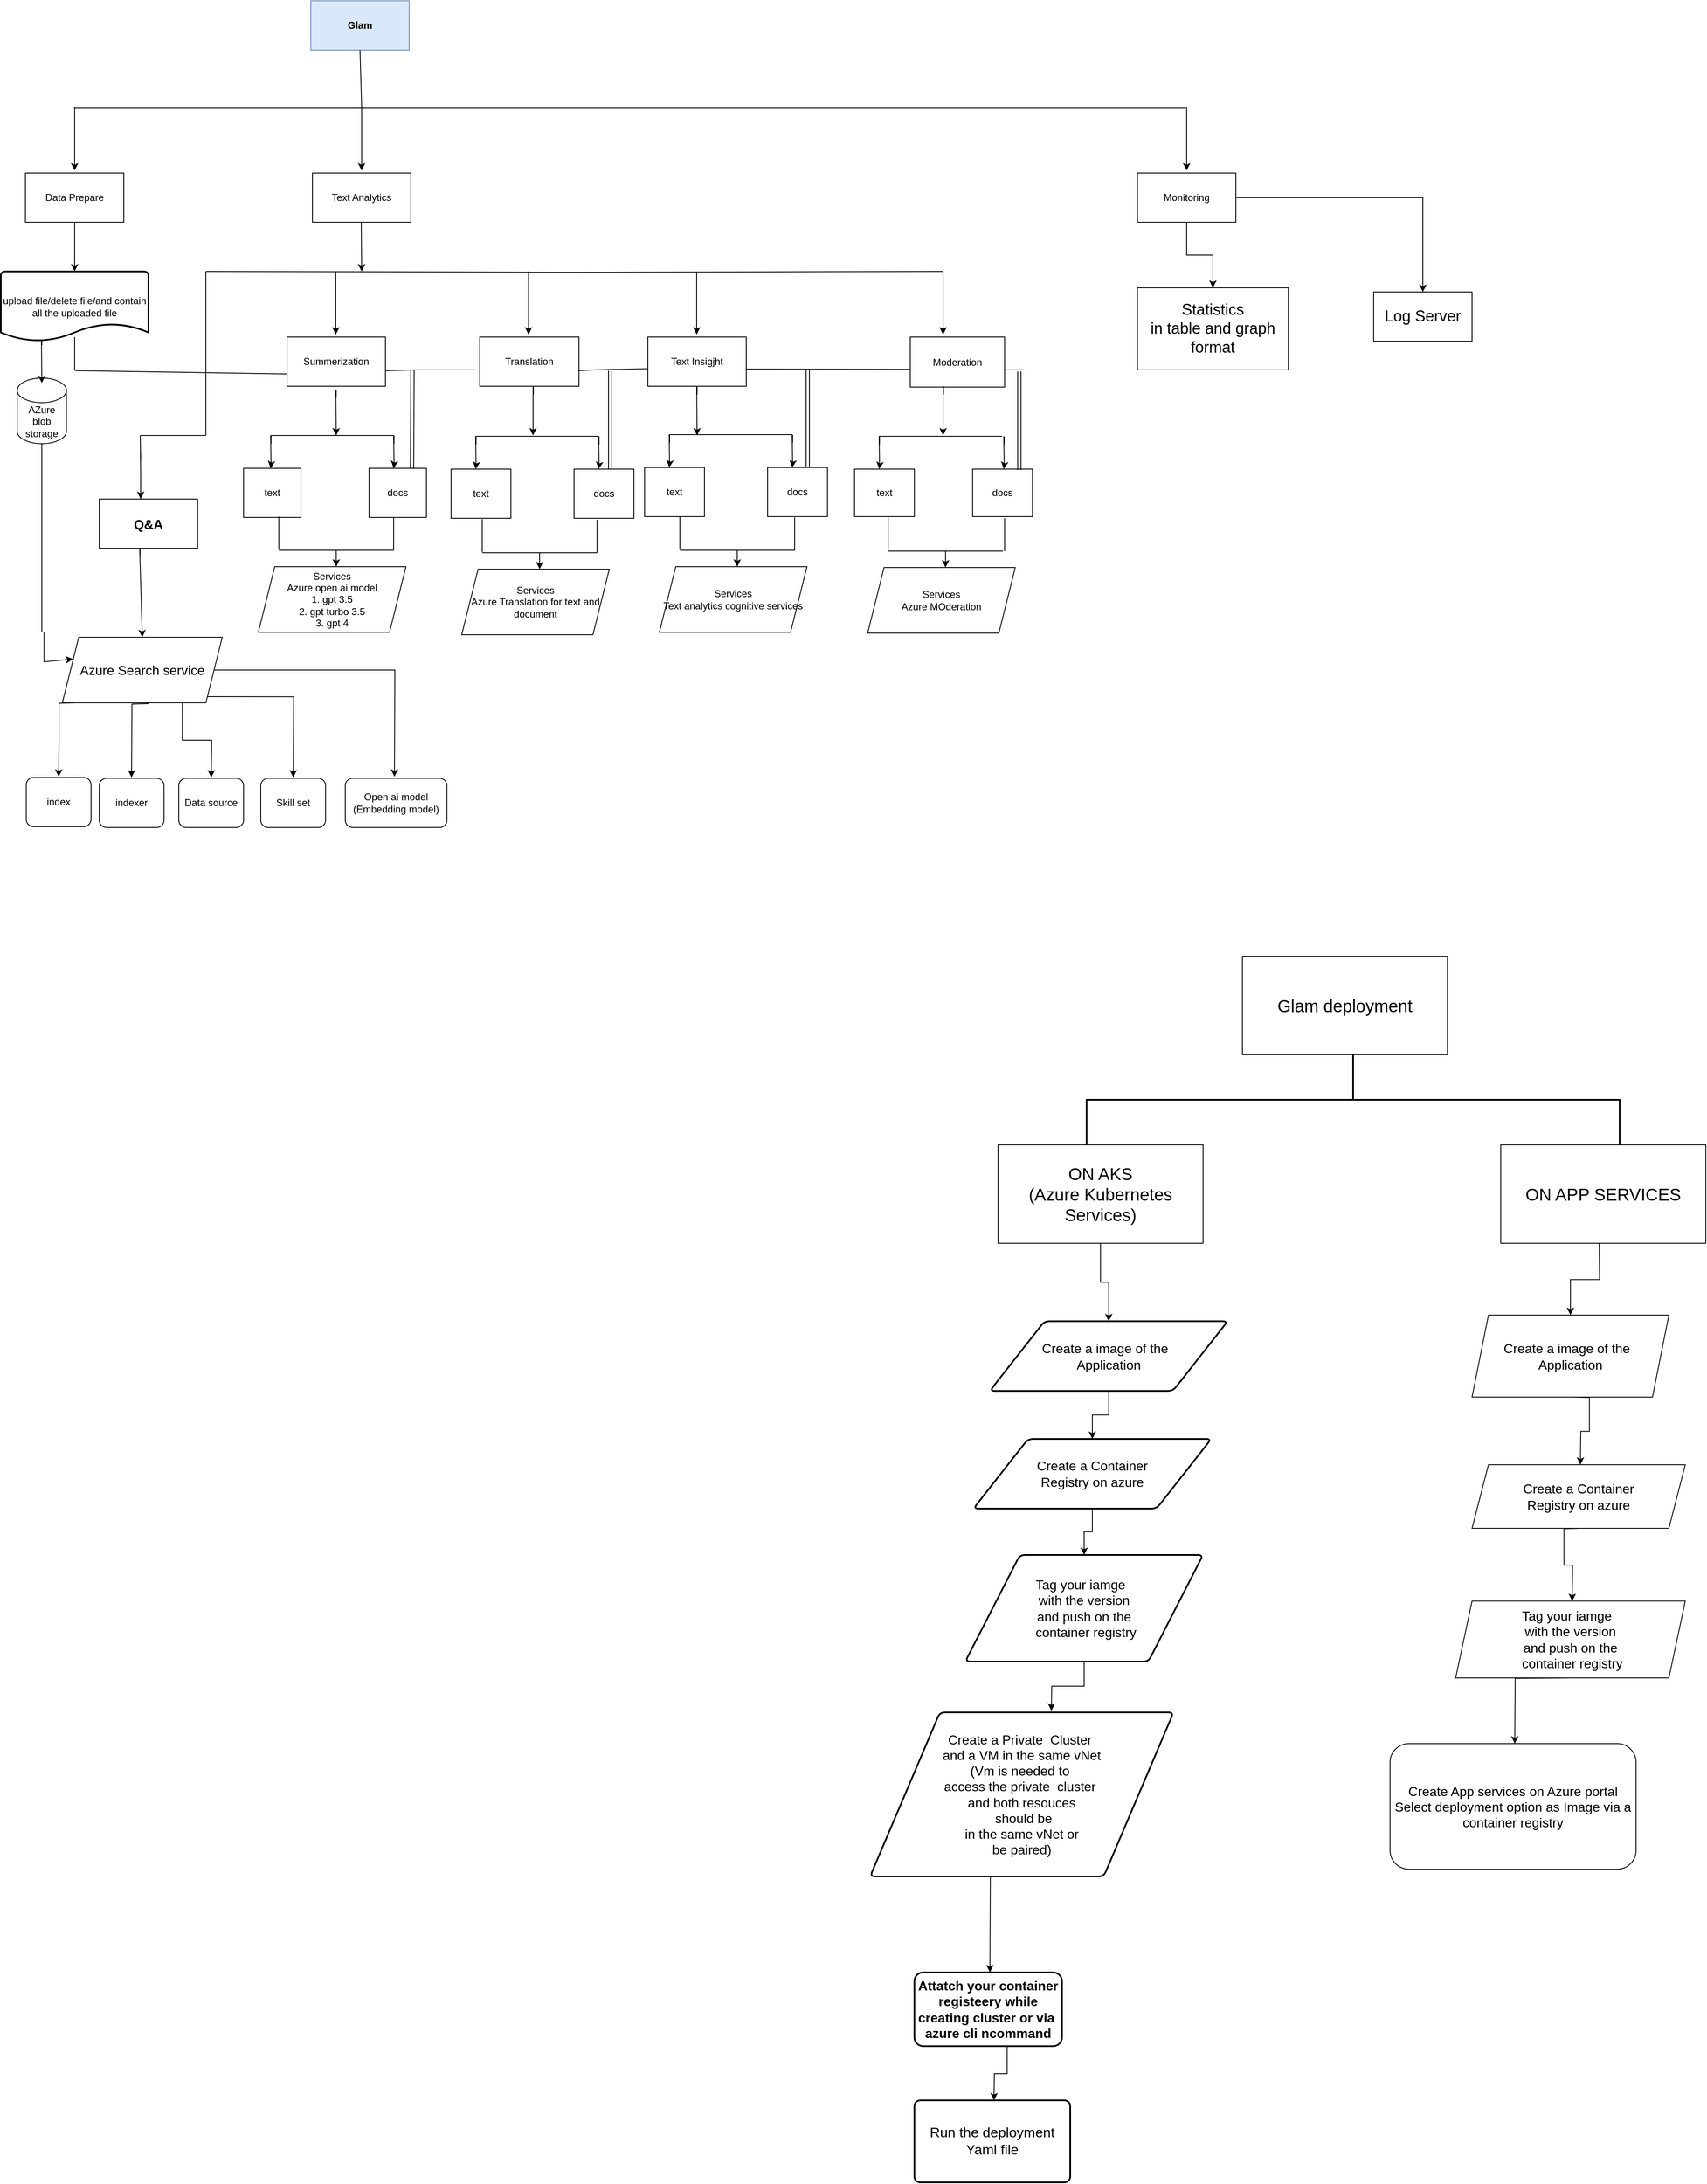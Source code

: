 <mxfile version="24.0.7" type="github">
  <diagram name="Page-1" id="c7488fd3-1785-93aa-aadb-54a6760d102a">
    <mxGraphModel dx="2333" dy="1238" grid="1" gridSize="10" guides="1" tooltips="1" connect="1" arrows="1" fold="1" page="1" pageScale="1" pageWidth="1100" pageHeight="850" background="none" math="0" shadow="0">
      <root>
        <mxCell id="0" />
        <mxCell id="1" parent="0" />
        <mxCell id="XM1lgo6aPQ4Qn0bg8UeL-2" value="&lt;div&gt;&lt;b&gt;&lt;br&gt;&lt;/b&gt;&lt;/div&gt;&lt;b&gt;Glam&lt;/b&gt;&lt;div&gt;&lt;br&gt;&lt;/div&gt;" style="rounded=0;whiteSpace=wrap;html=1;fillColor=#dae8fc;strokeColor=#6c8ebf;align=center;" vertex="1" parent="1">
          <mxGeometry x="448" y="70" width="120" height="60" as="geometry" />
        </mxCell>
        <mxCell id="XM1lgo6aPQ4Qn0bg8UeL-4" value="" style="endArrow=none;html=1;rounded=0;entryX=0.5;entryY=1;entryDx=0;entryDy=0;" edge="1" parent="1" target="XM1lgo6aPQ4Qn0bg8UeL-2">
          <mxGeometry width="50" height="50" relative="1" as="geometry">
            <mxPoint x="510" y="200" as="sourcePoint" />
            <mxPoint x="560" y="280" as="targetPoint" />
          </mxGeometry>
        </mxCell>
        <mxCell id="XM1lgo6aPQ4Qn0bg8UeL-9" value="" style="endArrow=none;html=1;rounded=0;" edge="1" parent="1">
          <mxGeometry width="50" height="50" relative="1" as="geometry">
            <mxPoint x="160" y="201" as="sourcePoint" />
            <mxPoint x="1515" y="201" as="targetPoint" />
            <Array as="points">
              <mxPoint x="1116" y="201" />
            </Array>
          </mxGeometry>
        </mxCell>
        <mxCell id="XM1lgo6aPQ4Qn0bg8UeL-12" value="" style="endArrow=classic;html=1;rounded=0;" edge="1" parent="1">
          <mxGeometry width="50" height="50" relative="1" as="geometry">
            <mxPoint x="160" y="200" as="sourcePoint" />
            <mxPoint x="160" y="277" as="targetPoint" />
            <Array as="points" />
          </mxGeometry>
        </mxCell>
        <mxCell id="XM1lgo6aPQ4Qn0bg8UeL-13" value="" style="endArrow=classic;html=1;rounded=0;" edge="1" parent="1">
          <mxGeometry width="50" height="50" relative="1" as="geometry">
            <mxPoint x="1516" y="200" as="sourcePoint" />
            <mxPoint x="1516" y="277" as="targetPoint" />
            <Array as="points" />
          </mxGeometry>
        </mxCell>
        <mxCell id="XM1lgo6aPQ4Qn0bg8UeL-14" value="" style="endArrow=classic;html=1;rounded=0;" edge="1" parent="1">
          <mxGeometry width="50" height="50" relative="1" as="geometry">
            <mxPoint x="510" y="200" as="sourcePoint" />
            <mxPoint x="510" y="277" as="targetPoint" />
            <Array as="points">
              <mxPoint x="510" y="230" />
            </Array>
          </mxGeometry>
        </mxCell>
        <mxCell id="XM1lgo6aPQ4Qn0bg8UeL-19" value="" style="edgeStyle=orthogonalEdgeStyle;rounded=0;orthogonalLoop=1;jettySize=auto;html=1;" edge="1" parent="1" source="XM1lgo6aPQ4Qn0bg8UeL-15">
          <mxGeometry relative="1" as="geometry">
            <mxPoint x="160" y="400" as="targetPoint" />
          </mxGeometry>
        </mxCell>
        <mxCell id="XM1lgo6aPQ4Qn0bg8UeL-15" value="&lt;div&gt;Data Prepare&lt;/div&gt;" style="rounded=0;whiteSpace=wrap;html=1;" vertex="1" parent="1">
          <mxGeometry x="100" y="280" width="120" height="60" as="geometry" />
        </mxCell>
        <mxCell id="XM1lgo6aPQ4Qn0bg8UeL-16" value="Text Analytics" style="rounded=0;whiteSpace=wrap;html=1;" vertex="1" parent="1">
          <mxGeometry x="450" y="280" width="120" height="60" as="geometry" />
        </mxCell>
        <mxCell id="XM1lgo6aPQ4Qn0bg8UeL-219" value="" style="edgeStyle=orthogonalEdgeStyle;rounded=0;orthogonalLoop=1;jettySize=auto;html=1;" edge="1" parent="1" source="XM1lgo6aPQ4Qn0bg8UeL-17" target="XM1lgo6aPQ4Qn0bg8UeL-218">
          <mxGeometry relative="1" as="geometry" />
        </mxCell>
        <mxCell id="XM1lgo6aPQ4Qn0bg8UeL-221" value="" style="edgeStyle=orthogonalEdgeStyle;rounded=0;orthogonalLoop=1;jettySize=auto;html=1;" edge="1" parent="1" source="XM1lgo6aPQ4Qn0bg8UeL-17" target="XM1lgo6aPQ4Qn0bg8UeL-220">
          <mxGeometry relative="1" as="geometry" />
        </mxCell>
        <mxCell id="XM1lgo6aPQ4Qn0bg8UeL-17" value="Monitoring" style="rounded=0;whiteSpace=wrap;html=1;" vertex="1" parent="1">
          <mxGeometry x="1456" y="280" width="120" height="60" as="geometry" />
        </mxCell>
        <mxCell id="XM1lgo6aPQ4Qn0bg8UeL-24" value="" style="endArrow=classic;html=1;rounded=0;" edge="1" parent="1">
          <mxGeometry width="50" height="50" relative="1" as="geometry">
            <mxPoint x="509.5" y="340" as="sourcePoint" />
            <mxPoint x="510" y="400" as="targetPoint" />
          </mxGeometry>
        </mxCell>
        <mxCell id="XM1lgo6aPQ4Qn0bg8UeL-28" value="Summerization" style="rounded=0;whiteSpace=wrap;html=1;" vertex="1" parent="1">
          <mxGeometry x="419" y="480" width="120" height="60" as="geometry" />
        </mxCell>
        <mxCell id="XM1lgo6aPQ4Qn0bg8UeL-30" value="" style="endArrow=none;html=1;rounded=0;" edge="1" parent="1">
          <mxGeometry width="50" height="50" relative="1" as="geometry">
            <mxPoint x="320" y="400" as="sourcePoint" />
            <mxPoint x="1219" y="400" as="targetPoint" />
            <Array as="points">
              <mxPoint x="790" y="401" />
            </Array>
          </mxGeometry>
        </mxCell>
        <mxCell id="XM1lgo6aPQ4Qn0bg8UeL-31" value="Translation" style="rounded=0;whiteSpace=wrap;html=1;" vertex="1" parent="1">
          <mxGeometry x="654" y="480" width="121" height="60" as="geometry" />
        </mxCell>
        <mxCell id="XM1lgo6aPQ4Qn0bg8UeL-32" value="Text Insigjht" style="rounded=0;whiteSpace=wrap;html=1;" vertex="1" parent="1">
          <mxGeometry x="859" y="480" width="120" height="60" as="geometry" />
        </mxCell>
        <mxCell id="XM1lgo6aPQ4Qn0bg8UeL-33" value="Moderation" style="rounded=0;whiteSpace=wrap;html=1;" vertex="1" parent="1">
          <mxGeometry x="1179" y="480" width="115" height="61" as="geometry" />
        </mxCell>
        <mxCell id="XM1lgo6aPQ4Qn0bg8UeL-34" value="" style="endArrow=classic;html=1;rounded=0;" edge="1" parent="1">
          <mxGeometry width="50" height="50" relative="1" as="geometry">
            <mxPoint x="478.5" y="400" as="sourcePoint" />
            <mxPoint x="478.5" y="477" as="targetPoint" />
            <Array as="points">
              <mxPoint x="478.5" y="430" />
            </Array>
          </mxGeometry>
        </mxCell>
        <mxCell id="XM1lgo6aPQ4Qn0bg8UeL-35" value="" style="endArrow=classic;html=1;rounded=0;" edge="1" parent="1">
          <mxGeometry width="50" height="50" relative="1" as="geometry">
            <mxPoint x="713.5" y="400" as="sourcePoint" />
            <mxPoint x="713.5" y="477" as="targetPoint" />
            <Array as="points">
              <mxPoint x="713.5" y="430" />
            </Array>
          </mxGeometry>
        </mxCell>
        <mxCell id="XM1lgo6aPQ4Qn0bg8UeL-36" value="" style="endArrow=classic;html=1;rounded=0;" edge="1" parent="1">
          <mxGeometry width="50" height="50" relative="1" as="geometry">
            <mxPoint x="918.5" y="400" as="sourcePoint" />
            <mxPoint x="918.5" y="477" as="targetPoint" />
            <Array as="points">
              <mxPoint x="918.5" y="430" />
            </Array>
          </mxGeometry>
        </mxCell>
        <mxCell id="XM1lgo6aPQ4Qn0bg8UeL-37" value="" style="endArrow=classic;html=1;rounded=0;" edge="1" parent="1">
          <mxGeometry width="50" height="50" relative="1" as="geometry">
            <mxPoint x="1219" y="400" as="sourcePoint" />
            <mxPoint x="1219" y="477" as="targetPoint" />
            <Array as="points" />
          </mxGeometry>
        </mxCell>
        <mxCell id="XM1lgo6aPQ4Qn0bg8UeL-38" value="" style="endArrow=classic;html=1;rounded=0;" edge="1" parent="1">
          <mxGeometry width="50" height="50" relative="1" as="geometry">
            <mxPoint x="479" y="544" as="sourcePoint" />
            <mxPoint x="479" y="600" as="targetPoint" />
            <Array as="points">
              <mxPoint x="479" y="554" />
              <mxPoint x="478.5" y="544" />
            </Array>
          </mxGeometry>
        </mxCell>
        <mxCell id="XM1lgo6aPQ4Qn0bg8UeL-39" value="" style="endArrow=classic;html=1;rounded=0;" edge="1" parent="1">
          <mxGeometry width="50" height="50" relative="1" as="geometry">
            <mxPoint x="719.5" y="540" as="sourcePoint" />
            <mxPoint x="719" y="600" as="targetPoint" />
            <Array as="points">
              <mxPoint x="719.5" y="550" />
              <mxPoint x="719" y="540" />
            </Array>
          </mxGeometry>
        </mxCell>
        <mxCell id="XM1lgo6aPQ4Qn0bg8UeL-40" value="" style="endArrow=classic;html=1;rounded=0;" edge="1" parent="1">
          <mxGeometry width="50" height="50" relative="1" as="geometry">
            <mxPoint x="919" y="540" as="sourcePoint" />
            <mxPoint x="919" y="600" as="targetPoint" />
            <Array as="points">
              <mxPoint x="919" y="550" />
              <mxPoint x="918.5" y="540" />
            </Array>
          </mxGeometry>
        </mxCell>
        <mxCell id="XM1lgo6aPQ4Qn0bg8UeL-41" value="" style="endArrow=classic;html=1;rounded=0;" edge="1" parent="1">
          <mxGeometry width="50" height="50" relative="1" as="geometry">
            <mxPoint x="1219.5" y="540" as="sourcePoint" />
            <mxPoint x="1219" y="600" as="targetPoint" />
            <Array as="points">
              <mxPoint x="1219.5" y="550" />
              <mxPoint x="1219" y="540" />
            </Array>
          </mxGeometry>
        </mxCell>
        <mxCell id="XM1lgo6aPQ4Qn0bg8UeL-45" value="" style="endArrow=none;html=1;rounded=0;entryX=0;entryY=0.75;entryDx=0;entryDy=0;" edge="1" parent="1" target="XM1lgo6aPQ4Qn0bg8UeL-28">
          <mxGeometry width="50" height="50" relative="1" as="geometry">
            <mxPoint x="161" y="521" as="sourcePoint" />
            <mxPoint x="410" y="520" as="targetPoint" />
          </mxGeometry>
        </mxCell>
        <mxCell id="XM1lgo6aPQ4Qn0bg8UeL-46" value="" style="endArrow=none;html=1;rounded=0;" edge="1" parent="1">
          <mxGeometry width="50" height="50" relative="1" as="geometry">
            <mxPoint x="539" y="521" as="sourcePoint" />
            <mxPoint x="649" y="520" as="targetPoint" />
            <Array as="points">
              <mxPoint x="579" y="520" />
            </Array>
          </mxGeometry>
        </mxCell>
        <mxCell id="XM1lgo6aPQ4Qn0bg8UeL-48" value="" style="endArrow=none;html=1;rounded=0;entryX=-0.003;entryY=0.643;entryDx=0;entryDy=0;entryPerimeter=0;" edge="1" parent="1" target="XM1lgo6aPQ4Qn0bg8UeL-32">
          <mxGeometry width="50" height="50" relative="1" as="geometry">
            <mxPoint x="774" y="521" as="sourcePoint" />
            <mxPoint x="804" y="520" as="targetPoint" />
            <Array as="points">
              <mxPoint x="794" y="520" />
            </Array>
          </mxGeometry>
        </mxCell>
        <mxCell id="XM1lgo6aPQ4Qn0bg8UeL-57" value="" style="endArrow=none;html=1;rounded=0;entryX=-0.003;entryY=0.643;entryDx=0;entryDy=0;entryPerimeter=0;" edge="1" parent="1" target="XM1lgo6aPQ4Qn0bg8UeL-33">
          <mxGeometry width="50" height="50" relative="1" as="geometry">
            <mxPoint x="979" y="519" as="sourcePoint" />
            <mxPoint x="869" y="500" as="targetPoint" />
          </mxGeometry>
        </mxCell>
        <mxCell id="XM1lgo6aPQ4Qn0bg8UeL-58" value="" style="endArrow=none;html=1;rounded=0;entryX=0.5;entryY=1;entryDx=0;entryDy=0;" edge="1" parent="1">
          <mxGeometry width="50" height="50" relative="1" as="geometry">
            <mxPoint x="160" y="521" as="sourcePoint" />
            <mxPoint x="160" y="480" as="targetPoint" />
          </mxGeometry>
        </mxCell>
        <mxCell id="XM1lgo6aPQ4Qn0bg8UeL-62" value="text" style="rounded=0;whiteSpace=wrap;html=1;" vertex="1" parent="1">
          <mxGeometry x="366" y="640" width="70" height="60" as="geometry" />
        </mxCell>
        <mxCell id="XM1lgo6aPQ4Qn0bg8UeL-63" value="docs" style="rounded=0;whiteSpace=wrap;html=1;" vertex="1" parent="1">
          <mxGeometry x="519" y="640" width="70" height="60" as="geometry" />
        </mxCell>
        <mxCell id="XM1lgo6aPQ4Qn0bg8UeL-64" value="" style="endArrow=none;html=1;rounded=0;" edge="1" parent="1">
          <mxGeometry width="50" height="50" relative="1" as="geometry">
            <mxPoint x="399" y="600" as="sourcePoint" />
            <mxPoint x="549" y="600" as="targetPoint" />
            <Array as="points">
              <mxPoint x="479" y="600" />
            </Array>
          </mxGeometry>
        </mxCell>
        <mxCell id="XM1lgo6aPQ4Qn0bg8UeL-66" value="" style="endArrow=classic;html=1;rounded=0;" edge="1" parent="1">
          <mxGeometry width="50" height="50" relative="1" as="geometry">
            <mxPoint x="549.5" y="600" as="sourcePoint" />
            <mxPoint x="549" y="640" as="targetPoint" />
            <Array as="points">
              <mxPoint x="549.5" y="610" />
              <mxPoint x="549" y="600" />
              <mxPoint x="549.5" y="636" />
            </Array>
          </mxGeometry>
        </mxCell>
        <mxCell id="XM1lgo6aPQ4Qn0bg8UeL-68" value="" style="endArrow=classic;html=1;rounded=0;" edge="1" parent="1">
          <mxGeometry width="50" height="50" relative="1" as="geometry">
            <mxPoint x="399.5" y="600" as="sourcePoint" />
            <mxPoint x="399" y="640" as="targetPoint" />
            <Array as="points">
              <mxPoint x="399.5" y="610" />
              <mxPoint x="399" y="600" />
              <mxPoint x="399.5" y="636" />
            </Array>
          </mxGeometry>
        </mxCell>
        <mxCell id="XM1lgo6aPQ4Qn0bg8UeL-71" value="text" style="rounded=0;whiteSpace=wrap;html=1;" vertex="1" parent="1">
          <mxGeometry x="619" y="641" width="73" height="60" as="geometry" />
        </mxCell>
        <mxCell id="XM1lgo6aPQ4Qn0bg8UeL-72" value="docs" style="rounded=0;whiteSpace=wrap;html=1;" vertex="1" parent="1">
          <mxGeometry x="769" y="641" width="73" height="60" as="geometry" />
        </mxCell>
        <mxCell id="XM1lgo6aPQ4Qn0bg8UeL-73" value="" style="endArrow=none;html=1;rounded=0;" edge="1" parent="1">
          <mxGeometry width="50" height="50" relative="1" as="geometry">
            <mxPoint x="649" y="601" as="sourcePoint" />
            <mxPoint x="799" y="601" as="targetPoint" />
            <Array as="points">
              <mxPoint x="729" y="601" />
            </Array>
          </mxGeometry>
        </mxCell>
        <mxCell id="XM1lgo6aPQ4Qn0bg8UeL-74" value="" style="endArrow=classic;html=1;rounded=0;" edge="1" parent="1">
          <mxGeometry width="50" height="50" relative="1" as="geometry">
            <mxPoint x="799.5" y="601" as="sourcePoint" />
            <mxPoint x="799" y="641" as="targetPoint" />
            <Array as="points">
              <mxPoint x="799.5" y="611" />
              <mxPoint x="799" y="601" />
              <mxPoint x="799.5" y="637" />
            </Array>
          </mxGeometry>
        </mxCell>
        <mxCell id="XM1lgo6aPQ4Qn0bg8UeL-75" value="" style="endArrow=classic;html=1;rounded=0;" edge="1" parent="1">
          <mxGeometry width="50" height="50" relative="1" as="geometry">
            <mxPoint x="649.5" y="601" as="sourcePoint" />
            <mxPoint x="649" y="641" as="targetPoint" />
            <Array as="points">
              <mxPoint x="649.5" y="611" />
              <mxPoint x="649" y="601" />
              <mxPoint x="649.5" y="637" />
            </Array>
          </mxGeometry>
        </mxCell>
        <mxCell id="XM1lgo6aPQ4Qn0bg8UeL-76" value="text" style="rounded=0;whiteSpace=wrap;html=1;" vertex="1" parent="1">
          <mxGeometry x="855" y="639" width="73" height="60" as="geometry" />
        </mxCell>
        <mxCell id="XM1lgo6aPQ4Qn0bg8UeL-77" value="docs" style="rounded=0;whiteSpace=wrap;html=1;" vertex="1" parent="1">
          <mxGeometry x="1005" y="639" width="73" height="60" as="geometry" />
        </mxCell>
        <mxCell id="XM1lgo6aPQ4Qn0bg8UeL-78" value="" style="endArrow=none;html=1;rounded=0;" edge="1" parent="1">
          <mxGeometry width="50" height="50" relative="1" as="geometry">
            <mxPoint x="885" y="599" as="sourcePoint" />
            <mxPoint x="1035" y="599" as="targetPoint" />
            <Array as="points">
              <mxPoint x="965" y="599" />
            </Array>
          </mxGeometry>
        </mxCell>
        <mxCell id="XM1lgo6aPQ4Qn0bg8UeL-79" value="" style="endArrow=classic;html=1;rounded=0;" edge="1" parent="1">
          <mxGeometry width="50" height="50" relative="1" as="geometry">
            <mxPoint x="1035.5" y="599" as="sourcePoint" />
            <mxPoint x="1035" y="639" as="targetPoint" />
            <Array as="points">
              <mxPoint x="1035.5" y="609" />
              <mxPoint x="1035" y="599" />
              <mxPoint x="1035.5" y="635" />
            </Array>
          </mxGeometry>
        </mxCell>
        <mxCell id="XM1lgo6aPQ4Qn0bg8UeL-80" value="" style="endArrow=classic;html=1;rounded=0;" edge="1" parent="1">
          <mxGeometry width="50" height="50" relative="1" as="geometry">
            <mxPoint x="885.5" y="599" as="sourcePoint" />
            <mxPoint x="885" y="639" as="targetPoint" />
            <Array as="points">
              <mxPoint x="885.5" y="609" />
              <mxPoint x="885" y="599" />
              <mxPoint x="885.5" y="635" />
            </Array>
          </mxGeometry>
        </mxCell>
        <mxCell id="XM1lgo6aPQ4Qn0bg8UeL-81" value="text" style="rounded=0;whiteSpace=wrap;html=1;" vertex="1" parent="1">
          <mxGeometry x="1111" y="641" width="73" height="58" as="geometry" />
        </mxCell>
        <mxCell id="XM1lgo6aPQ4Qn0bg8UeL-82" value="docs" style="rounded=0;whiteSpace=wrap;html=1;" vertex="1" parent="1">
          <mxGeometry x="1255" y="641" width="73" height="58" as="geometry" />
        </mxCell>
        <mxCell id="XM1lgo6aPQ4Qn0bg8UeL-83" value="" style="endArrow=none;html=1;rounded=0;" edge="1" parent="1">
          <mxGeometry width="50" height="50" relative="1" as="geometry">
            <mxPoint x="1141" y="601" as="sourcePoint" />
            <mxPoint x="1291" y="601" as="targetPoint" />
            <Array as="points">
              <mxPoint x="1221" y="601" />
            </Array>
          </mxGeometry>
        </mxCell>
        <mxCell id="XM1lgo6aPQ4Qn0bg8UeL-84" value="" style="endArrow=classic;html=1;rounded=0;" edge="1" parent="1">
          <mxGeometry width="50" height="50" relative="1" as="geometry">
            <mxPoint x="1293.5" y="601" as="sourcePoint" />
            <mxPoint x="1293" y="641" as="targetPoint" />
            <Array as="points">
              <mxPoint x="1293.5" y="611" />
              <mxPoint x="1293" y="601" />
              <mxPoint x="1293.5" y="637" />
            </Array>
          </mxGeometry>
        </mxCell>
        <mxCell id="XM1lgo6aPQ4Qn0bg8UeL-85" value="" style="endArrow=classic;html=1;rounded=0;" edge="1" parent="1">
          <mxGeometry width="50" height="50" relative="1" as="geometry">
            <mxPoint x="1141.5" y="601" as="sourcePoint" />
            <mxPoint x="1141" y="641" as="targetPoint" />
            <Array as="points">
              <mxPoint x="1141.5" y="611" />
              <mxPoint x="1141" y="601" />
              <mxPoint x="1141.5" y="637" />
            </Array>
          </mxGeometry>
        </mxCell>
        <mxCell id="XM1lgo6aPQ4Qn0bg8UeL-87" value="" style="shape=link;html=1;rounded=0;entryX=0.75;entryY=0;entryDx=0;entryDy=0;" edge="1" parent="1" target="XM1lgo6aPQ4Qn0bg8UeL-63">
          <mxGeometry width="100" relative="1" as="geometry">
            <mxPoint x="572" y="520" as="sourcePoint" />
            <mxPoint x="649" y="560" as="targetPoint" />
            <Array as="points" />
          </mxGeometry>
        </mxCell>
        <mxCell id="XM1lgo6aPQ4Qn0bg8UeL-89" value="" style="shape=link;html=1;rounded=0;entryX=0.75;entryY=0;entryDx=0;entryDy=0;" edge="1" parent="1">
          <mxGeometry width="100" relative="1" as="geometry">
            <mxPoint x="813" y="521" as="sourcePoint" />
            <mxPoint x="813" y="641" as="targetPoint" />
            <Array as="points">
              <mxPoint x="813" y="591" />
            </Array>
          </mxGeometry>
        </mxCell>
        <mxCell id="XM1lgo6aPQ4Qn0bg8UeL-90" value="" style="shape=link;html=1;rounded=0;entryX=0.75;entryY=0;entryDx=0;entryDy=0;" edge="1" parent="1">
          <mxGeometry width="100" relative="1" as="geometry">
            <mxPoint x="1054" y="519" as="sourcePoint" />
            <mxPoint x="1054" y="639" as="targetPoint" />
            <Array as="points">
              <mxPoint x="1054" y="589" />
            </Array>
          </mxGeometry>
        </mxCell>
        <mxCell id="XM1lgo6aPQ4Qn0bg8UeL-91" value="" style="shape=link;html=1;rounded=0;entryX=0.75;entryY=0;entryDx=0;entryDy=0;" edge="1" parent="1">
          <mxGeometry width="100" relative="1" as="geometry">
            <mxPoint x="1312" y="522" as="sourcePoint" />
            <mxPoint x="1312" y="642" as="targetPoint" />
            <Array as="points">
              <mxPoint x="1312" y="592" />
            </Array>
          </mxGeometry>
        </mxCell>
        <mxCell id="XM1lgo6aPQ4Qn0bg8UeL-92" value="" style="endArrow=none;html=1;rounded=0;" edge="1" parent="1">
          <mxGeometry width="50" height="50" relative="1" as="geometry">
            <mxPoint x="1293" y="520" as="sourcePoint" />
            <mxPoint x="1318" y="520" as="targetPoint" />
          </mxGeometry>
        </mxCell>
        <mxCell id="XM1lgo6aPQ4Qn0bg8UeL-94" value="Services&lt;div&gt;Azure open ai model&lt;/div&gt;&lt;div&gt;1. gpt 3.5&lt;/div&gt;&lt;div&gt;2. gpt turbo 3.5&lt;/div&gt;&lt;div&gt;3. gpt 4&lt;/div&gt;" style="shape=parallelogram;perimeter=parallelogramPerimeter;whiteSpace=wrap;html=1;fixedSize=1;" vertex="1" parent="1">
          <mxGeometry x="384" y="760" width="180" height="80" as="geometry" />
        </mxCell>
        <mxCell id="XM1lgo6aPQ4Qn0bg8UeL-97" value="" style="endArrow=classic;html=1;rounded=0;" edge="1" parent="1">
          <mxGeometry width="50" height="50" relative="1" as="geometry">
            <mxPoint x="479" y="740" as="sourcePoint" />
            <mxPoint x="479" y="760" as="targetPoint" />
            <Array as="points" />
          </mxGeometry>
        </mxCell>
        <mxCell id="XM1lgo6aPQ4Qn0bg8UeL-98" value="" style="endArrow=none;html=1;rounded=0;" edge="1" parent="1">
          <mxGeometry width="50" height="50" relative="1" as="geometry">
            <mxPoint x="409" y="740" as="sourcePoint" />
            <mxPoint x="549" y="740" as="targetPoint" />
            <Array as="points">
              <mxPoint x="489" y="740" />
            </Array>
          </mxGeometry>
        </mxCell>
        <mxCell id="XM1lgo6aPQ4Qn0bg8UeL-99" value="" style="endArrow=none;html=1;rounded=0;" edge="1" parent="1">
          <mxGeometry width="50" height="50" relative="1" as="geometry">
            <mxPoint x="549" y="740" as="sourcePoint" />
            <mxPoint x="549" y="700" as="targetPoint" />
            <Array as="points">
              <mxPoint x="549" y="740" />
            </Array>
          </mxGeometry>
        </mxCell>
        <mxCell id="XM1lgo6aPQ4Qn0bg8UeL-100" value="" style="endArrow=none;html=1;rounded=0;" edge="1" parent="1">
          <mxGeometry width="50" height="50" relative="1" as="geometry">
            <mxPoint x="409" y="739" as="sourcePoint" />
            <mxPoint x="409" y="699" as="targetPoint" />
            <Array as="points">
              <mxPoint x="409" y="739" />
            </Array>
          </mxGeometry>
        </mxCell>
        <mxCell id="XM1lgo6aPQ4Qn0bg8UeL-103" value="" style="endArrow=none;html=1;rounded=0;" edge="1" parent="1">
          <mxGeometry width="50" height="50" relative="1" as="geometry">
            <mxPoint x="657" y="743" as="sourcePoint" />
            <mxPoint x="797" y="743" as="targetPoint" />
            <Array as="points">
              <mxPoint x="737" y="743" />
            </Array>
          </mxGeometry>
        </mxCell>
        <mxCell id="XM1lgo6aPQ4Qn0bg8UeL-104" value="" style="endArrow=classic;html=1;rounded=0;" edge="1" parent="1">
          <mxGeometry width="50" height="50" relative="1" as="geometry">
            <mxPoint x="727" y="743" as="sourcePoint" />
            <mxPoint x="727" y="763" as="targetPoint" />
            <Array as="points" />
          </mxGeometry>
        </mxCell>
        <mxCell id="XM1lgo6aPQ4Qn0bg8UeL-105" value="" style="endArrow=none;html=1;rounded=0;" edge="1" parent="1">
          <mxGeometry width="50" height="50" relative="1" as="geometry">
            <mxPoint x="657" y="742" as="sourcePoint" />
            <mxPoint x="657" y="702" as="targetPoint" />
            <Array as="points">
              <mxPoint x="657" y="742" />
            </Array>
          </mxGeometry>
        </mxCell>
        <mxCell id="XM1lgo6aPQ4Qn0bg8UeL-106" value="" style="endArrow=none;html=1;rounded=0;" edge="1" parent="1">
          <mxGeometry width="50" height="50" relative="1" as="geometry">
            <mxPoint x="797" y="743" as="sourcePoint" />
            <mxPoint x="797" y="703" as="targetPoint" />
            <Array as="points">
              <mxPoint x="797" y="743" />
            </Array>
          </mxGeometry>
        </mxCell>
        <mxCell id="XM1lgo6aPQ4Qn0bg8UeL-107" value="Services&lt;div&gt;Azure Translation for text and document&lt;/div&gt;" style="shape=parallelogram;perimeter=parallelogramPerimeter;whiteSpace=wrap;html=1;fixedSize=1;" vertex="1" parent="1">
          <mxGeometry x="632" y="763" width="180" height="80" as="geometry" />
        </mxCell>
        <mxCell id="XM1lgo6aPQ4Qn0bg8UeL-108" value="" style="endArrow=none;html=1;rounded=0;" edge="1" parent="1">
          <mxGeometry width="50" height="50" relative="1" as="geometry">
            <mxPoint x="898" y="740" as="sourcePoint" />
            <mxPoint x="1038" y="740" as="targetPoint" />
            <Array as="points">
              <mxPoint x="978" y="740" />
            </Array>
          </mxGeometry>
        </mxCell>
        <mxCell id="XM1lgo6aPQ4Qn0bg8UeL-109" value="" style="endArrow=classic;html=1;rounded=0;" edge="1" parent="1">
          <mxGeometry width="50" height="50" relative="1" as="geometry">
            <mxPoint x="968" y="740" as="sourcePoint" />
            <mxPoint x="968" y="760" as="targetPoint" />
            <Array as="points" />
          </mxGeometry>
        </mxCell>
        <mxCell id="XM1lgo6aPQ4Qn0bg8UeL-110" value="" style="endArrow=none;html=1;rounded=0;" edge="1" parent="1">
          <mxGeometry width="50" height="50" relative="1" as="geometry">
            <mxPoint x="898" y="739" as="sourcePoint" />
            <mxPoint x="898" y="699" as="targetPoint" />
            <Array as="points">
              <mxPoint x="898" y="739" />
            </Array>
          </mxGeometry>
        </mxCell>
        <mxCell id="XM1lgo6aPQ4Qn0bg8UeL-111" value="" style="endArrow=none;html=1;rounded=0;" edge="1" parent="1">
          <mxGeometry width="50" height="50" relative="1" as="geometry">
            <mxPoint x="1038" y="740" as="sourcePoint" />
            <mxPoint x="1038" y="700" as="targetPoint" />
            <Array as="points">
              <mxPoint x="1038" y="740" />
            </Array>
          </mxGeometry>
        </mxCell>
        <mxCell id="XM1lgo6aPQ4Qn0bg8UeL-112" value="Services&lt;div&gt;Text analytics cognitive services&lt;/div&gt;" style="shape=parallelogram;perimeter=parallelogramPerimeter;whiteSpace=wrap;html=1;fixedSize=1;" vertex="1" parent="1">
          <mxGeometry x="873" y="760" width="180" height="80" as="geometry" />
        </mxCell>
        <mxCell id="XM1lgo6aPQ4Qn0bg8UeL-113" value="" style="endArrow=none;html=1;rounded=0;" edge="1" parent="1">
          <mxGeometry width="50" height="50" relative="1" as="geometry">
            <mxPoint x="1152" y="741" as="sourcePoint" />
            <mxPoint x="1292" y="741" as="targetPoint" />
            <Array as="points">
              <mxPoint x="1232" y="741" />
            </Array>
          </mxGeometry>
        </mxCell>
        <mxCell id="XM1lgo6aPQ4Qn0bg8UeL-114" value="" style="endArrow=classic;html=1;rounded=0;" edge="1" parent="1">
          <mxGeometry width="50" height="50" relative="1" as="geometry">
            <mxPoint x="1222" y="741" as="sourcePoint" />
            <mxPoint x="1222" y="761" as="targetPoint" />
            <Array as="points" />
          </mxGeometry>
        </mxCell>
        <mxCell id="XM1lgo6aPQ4Qn0bg8UeL-115" value="" style="endArrow=none;html=1;rounded=0;" edge="1" parent="1">
          <mxGeometry width="50" height="50" relative="1" as="geometry">
            <mxPoint x="1152" y="740" as="sourcePoint" />
            <mxPoint x="1152" y="700" as="targetPoint" />
            <Array as="points">
              <mxPoint x="1152" y="740" />
            </Array>
          </mxGeometry>
        </mxCell>
        <mxCell id="XM1lgo6aPQ4Qn0bg8UeL-116" value="" style="endArrow=none;html=1;rounded=0;" edge="1" parent="1">
          <mxGeometry width="50" height="50" relative="1" as="geometry">
            <mxPoint x="1294" y="741" as="sourcePoint" />
            <mxPoint x="1294" y="701" as="targetPoint" />
            <Array as="points">
              <mxPoint x="1294" y="741" />
            </Array>
          </mxGeometry>
        </mxCell>
        <mxCell id="XM1lgo6aPQ4Qn0bg8UeL-117" value="Services&lt;div&gt;Azure MOderation&lt;/div&gt;" style="shape=parallelogram;perimeter=parallelogramPerimeter;whiteSpace=wrap;html=1;fixedSize=1;" vertex="1" parent="1">
          <mxGeometry x="1127" y="761" width="180" height="80" as="geometry" />
        </mxCell>
        <mxCell id="XM1lgo6aPQ4Qn0bg8UeL-124" value="AZure blob storage" style="shape=cylinder3;whiteSpace=wrap;html=1;boundedLbl=1;backgroundOutline=1;size=15;" vertex="1" parent="1">
          <mxGeometry x="90" y="530" width="60" height="80" as="geometry" />
        </mxCell>
        <mxCell id="XM1lgo6aPQ4Qn0bg8UeL-126" value="" style="endArrow=classic;html=1;rounded=0;" edge="1" parent="1">
          <mxGeometry width="50" height="50" relative="1" as="geometry">
            <mxPoint x="120" y="480" as="sourcePoint" />
            <mxPoint x="120" y="536" as="targetPoint" />
            <Array as="points">
              <mxPoint x="120" y="490" />
              <mxPoint x="119.5" y="480" />
            </Array>
          </mxGeometry>
        </mxCell>
        <mxCell id="XM1lgo6aPQ4Qn0bg8UeL-127" value="upload file/delete file/and contain all the uploaded file" style="strokeWidth=2;html=1;shape=mxgraph.flowchart.document2;whiteSpace=wrap;size=0.25;" vertex="1" parent="1">
          <mxGeometry x="70" y="400" width="180" height="85" as="geometry" />
        </mxCell>
        <mxCell id="XM1lgo6aPQ4Qn0bg8UeL-161" value="&lt;font style=&quot;font-size: 16px;&quot;&gt;&lt;b&gt;Q&amp;amp;A&lt;/b&gt;&lt;/font&gt;" style="rounded=0;whiteSpace=wrap;html=1;" vertex="1" parent="1">
          <mxGeometry x="190" y="677.5" width="120" height="60" as="geometry" />
        </mxCell>
        <mxCell id="XM1lgo6aPQ4Qn0bg8UeL-164" value="" style="endArrow=none;html=1;rounded=0;" edge="1" parent="1">
          <mxGeometry width="50" height="50" relative="1" as="geometry">
            <mxPoint x="320" y="600" as="sourcePoint" />
            <mxPoint x="320" y="400" as="targetPoint" />
          </mxGeometry>
        </mxCell>
        <mxCell id="XM1lgo6aPQ4Qn0bg8UeL-165" value="" style="endArrow=none;html=1;rounded=0;" edge="1" parent="1">
          <mxGeometry width="50" height="50" relative="1" as="geometry">
            <mxPoint x="320" y="600" as="sourcePoint" />
            <mxPoint x="240" y="600" as="targetPoint" />
          </mxGeometry>
        </mxCell>
        <mxCell id="XM1lgo6aPQ4Qn0bg8UeL-166" value="" style="endArrow=classic;html=1;rounded=0;" edge="1" parent="1">
          <mxGeometry width="50" height="50" relative="1" as="geometry">
            <mxPoint x="240.5" y="621.5" as="sourcePoint" />
            <mxPoint x="240.5" y="677.5" as="targetPoint" />
            <Array as="points">
              <mxPoint x="240.5" y="631.5" />
              <mxPoint x="240" y="600" />
              <mxPoint x="240.5" y="647.5" />
            </Array>
          </mxGeometry>
        </mxCell>
        <mxCell id="XM1lgo6aPQ4Qn0bg8UeL-178" value="" style="edgeStyle=orthogonalEdgeStyle;rounded=0;orthogonalLoop=1;jettySize=auto;html=1;" edge="1" parent="1">
          <mxGeometry relative="1" as="geometry">
            <mxPoint x="161" y="926.0" as="sourcePoint" />
            <mxPoint x="140.571" y="1016.0" as="targetPoint" />
          </mxGeometry>
        </mxCell>
        <mxCell id="XM1lgo6aPQ4Qn0bg8UeL-189" value="" style="edgeStyle=orthogonalEdgeStyle;rounded=0;orthogonalLoop=1;jettySize=auto;html=1;" edge="1" parent="1" source="XM1lgo6aPQ4Qn0bg8UeL-168">
          <mxGeometry relative="1" as="geometry">
            <mxPoint x="550" y="1016" as="targetPoint" />
          </mxGeometry>
        </mxCell>
        <mxCell id="XM1lgo6aPQ4Qn0bg8UeL-168" value="&lt;font style=&quot;font-size: 16px;&quot;&gt;Azure Search service&lt;/font&gt;" style="shape=parallelogram;perimeter=parallelogramPerimeter;whiteSpace=wrap;html=1;fixedSize=1;" vertex="1" parent="1">
          <mxGeometry x="145" y="846" width="195" height="80" as="geometry" />
        </mxCell>
        <mxCell id="XM1lgo6aPQ4Qn0bg8UeL-169" value="" style="endArrow=classic;html=1;rounded=0;entryX=0.5;entryY=0;entryDx=0;entryDy=0;entryPerimeter=0;" edge="1" parent="1" target="XM1lgo6aPQ4Qn0bg8UeL-168">
          <mxGeometry width="50" height="50" relative="1" as="geometry">
            <mxPoint x="239.79" y="737.5" as="sourcePoint" />
            <mxPoint x="239.79" y="793.5" as="targetPoint" />
            <Array as="points">
              <mxPoint x="239.79" y="747.5" />
              <mxPoint x="239.29" y="737.5" />
            </Array>
          </mxGeometry>
        </mxCell>
        <mxCell id="XM1lgo6aPQ4Qn0bg8UeL-174" value="" style="endArrow=none;html=1;rounded=0;exitX=0.5;exitY=1;exitDx=0;exitDy=0;exitPerimeter=0;" edge="1" parent="1" source="XM1lgo6aPQ4Qn0bg8UeL-124">
          <mxGeometry width="50" height="50" relative="1" as="geometry">
            <mxPoint x="31" y="639" as="sourcePoint" />
            <mxPoint x="120" y="840" as="targetPoint" />
          </mxGeometry>
        </mxCell>
        <mxCell id="XM1lgo6aPQ4Qn0bg8UeL-176" value="" style="endArrow=classic;html=1;rounded=0;entryX=0;entryY=0.75;entryDx=0;entryDy=0;" edge="1" parent="1">
          <mxGeometry width="50" height="50" relative="1" as="geometry">
            <mxPoint x="122.75" y="840" as="sourcePoint" />
            <mxPoint x="158.254" y="872.574" as="targetPoint" />
            <Array as="points">
              <mxPoint x="122.75" y="850" />
              <mxPoint x="122.75" y="876" />
            </Array>
          </mxGeometry>
        </mxCell>
        <mxCell id="XM1lgo6aPQ4Qn0bg8UeL-177" value="index" style="rounded=1;whiteSpace=wrap;html=1;" vertex="1" parent="1">
          <mxGeometry x="101" y="1017" width="79" height="60" as="geometry" />
        </mxCell>
        <mxCell id="XM1lgo6aPQ4Qn0bg8UeL-179" value="" style="edgeStyle=orthogonalEdgeStyle;rounded=0;orthogonalLoop=1;jettySize=auto;html=1;" edge="1" parent="1">
          <mxGeometry relative="1" as="geometry">
            <mxPoint x="250" y="927.0" as="sourcePoint" />
            <mxPoint x="229.429" y="1017" as="targetPoint" />
          </mxGeometry>
        </mxCell>
        <mxCell id="XM1lgo6aPQ4Qn0bg8UeL-180" value="indexer" style="rounded=1;whiteSpace=wrap;html=1;" vertex="1" parent="1">
          <mxGeometry x="190" y="1018" width="79" height="60" as="geometry" />
        </mxCell>
        <mxCell id="XM1lgo6aPQ4Qn0bg8UeL-181" value="" style="edgeStyle=orthogonalEdgeStyle;rounded=0;orthogonalLoop=1;jettySize=auto;html=1;exitX=0.75;exitY=1;exitDx=0;exitDy=0;" edge="1" parent="1" source="XM1lgo6aPQ4Qn0bg8UeL-168">
          <mxGeometry relative="1" as="geometry">
            <mxPoint x="304" y="936" as="sourcePoint" />
            <mxPoint x="326.571" y="1017" as="targetPoint" />
          </mxGeometry>
        </mxCell>
        <mxCell id="XM1lgo6aPQ4Qn0bg8UeL-182" value="Data source" style="rounded=1;whiteSpace=wrap;html=1;" vertex="1" parent="1">
          <mxGeometry x="287" y="1018" width="79" height="60" as="geometry" />
        </mxCell>
        <mxCell id="XM1lgo6aPQ4Qn0bg8UeL-185" value="Skill set" style="rounded=1;whiteSpace=wrap;html=1;" vertex="1" parent="1">
          <mxGeometry x="387" y="1018" width="79" height="60" as="geometry" />
        </mxCell>
        <mxCell id="XM1lgo6aPQ4Qn0bg8UeL-186" value="" style="edgeStyle=orthogonalEdgeStyle;rounded=0;orthogonalLoop=1;jettySize=auto;html=1;exitX=1;exitY=1;exitDx=0;exitDy=0;" edge="1" parent="1" source="XM1lgo6aPQ4Qn0bg8UeL-168">
          <mxGeometry relative="1" as="geometry">
            <mxPoint x="391" y="926" as="sourcePoint" />
            <mxPoint x="426.571" y="1017" as="targetPoint" />
          </mxGeometry>
        </mxCell>
        <mxCell id="XM1lgo6aPQ4Qn0bg8UeL-187" value="Open ai model&lt;div&gt;(Embedding model)&lt;/div&gt;" style="whiteSpace=wrap;html=1;rounded=1;" vertex="1" parent="1">
          <mxGeometry x="490" y="1018" width="124" height="60" as="geometry" />
        </mxCell>
        <mxCell id="XM1lgo6aPQ4Qn0bg8UeL-194" value="&lt;font style=&quot;font-size: 21px;&quot;&gt;Glam deployment&lt;/font&gt;" style="whiteSpace=wrap;html=1;" vertex="1" parent="1">
          <mxGeometry x="1584" y="1235" width="250" height="120" as="geometry" />
        </mxCell>
        <mxCell id="XM1lgo6aPQ4Qn0bg8UeL-195" value="" style="strokeWidth=2;html=1;shape=mxgraph.flowchart.annotation_2;align=left;labelPosition=right;pointerEvents=1;direction=south;" vertex="1" parent="1">
          <mxGeometry x="1394" y="1355" width="650" height="110" as="geometry" />
        </mxCell>
        <mxCell id="XM1lgo6aPQ4Qn0bg8UeL-196" value="" style="edgeStyle=orthogonalEdgeStyle;rounded=0;orthogonalLoop=1;jettySize=auto;html=1;" edge="1" parent="1" source="XM1lgo6aPQ4Qn0bg8UeL-197" target="XM1lgo6aPQ4Qn0bg8UeL-201">
          <mxGeometry relative="1" as="geometry" />
        </mxCell>
        <mxCell id="XM1lgo6aPQ4Qn0bg8UeL-197" value="&lt;span style=&quot;font-size: 21px;&quot;&gt;ON AKS&lt;/span&gt;&lt;div&gt;&lt;span style=&quot;font-size: 21px;&quot;&gt;(Azure Kubernetes Services)&lt;/span&gt;&lt;/div&gt;" style="whiteSpace=wrap;html=1;" vertex="1" parent="1">
          <mxGeometry x="1286" y="1465" width="250" height="120" as="geometry" />
        </mxCell>
        <mxCell id="XM1lgo6aPQ4Qn0bg8UeL-198" value="" style="edgeStyle=orthogonalEdgeStyle;rounded=0;orthogonalLoop=1;jettySize=auto;html=1;" edge="1" parent="1" target="XM1lgo6aPQ4Qn0bg8UeL-212">
          <mxGeometry relative="1" as="geometry">
            <mxPoint x="2019" y="1585" as="sourcePoint" />
          </mxGeometry>
        </mxCell>
        <mxCell id="XM1lgo6aPQ4Qn0bg8UeL-199" value="&lt;span style=&quot;font-size: 21px;&quot;&gt;ON APP SERVICES&lt;/span&gt;" style="whiteSpace=wrap;html=1;" vertex="1" parent="1">
          <mxGeometry x="1899" y="1465" width="250" height="120" as="geometry" />
        </mxCell>
        <mxCell id="XM1lgo6aPQ4Qn0bg8UeL-200" value="" style="edgeStyle=orthogonalEdgeStyle;rounded=0;orthogonalLoop=1;jettySize=auto;html=1;" edge="1" parent="1" source="XM1lgo6aPQ4Qn0bg8UeL-201" target="XM1lgo6aPQ4Qn0bg8UeL-203">
          <mxGeometry relative="1" as="geometry" />
        </mxCell>
        <mxCell id="XM1lgo6aPQ4Qn0bg8UeL-201" value="&lt;font style=&quot;font-size: 16px;&quot;&gt;Create a image of the&amp;nbsp;&amp;nbsp;&lt;/font&gt;&lt;div style=&quot;font-size: 16px;&quot;&gt;&lt;font style=&quot;font-size: 16px;&quot;&gt;Application&lt;/font&gt;&lt;/div&gt;" style="shape=parallelogram;html=1;strokeWidth=2;perimeter=parallelogramPerimeter;whiteSpace=wrap;rounded=1;arcSize=12;size=0.23;" vertex="1" parent="1">
          <mxGeometry x="1276" y="1680" width="290" height="85" as="geometry" />
        </mxCell>
        <mxCell id="XM1lgo6aPQ4Qn0bg8UeL-202" value="" style="edgeStyle=orthogonalEdgeStyle;rounded=0;orthogonalLoop=1;jettySize=auto;html=1;" edge="1" parent="1" source="XM1lgo6aPQ4Qn0bg8UeL-203" target="XM1lgo6aPQ4Qn0bg8UeL-205">
          <mxGeometry relative="1" as="geometry" />
        </mxCell>
        <mxCell id="XM1lgo6aPQ4Qn0bg8UeL-203" value="&lt;span style=&quot;font-size: 16px;&quot;&gt;Create a Container&lt;/span&gt;&lt;div&gt;&lt;span style=&quot;font-size: 16px;&quot;&gt;Registry on azure&lt;/span&gt;&lt;/div&gt;" style="shape=parallelogram;html=1;strokeWidth=2;perimeter=parallelogramPerimeter;whiteSpace=wrap;rounded=1;arcSize=12;size=0.23;" vertex="1" parent="1">
          <mxGeometry x="1256" y="1823.5" width="290" height="85" as="geometry" />
        </mxCell>
        <mxCell id="XM1lgo6aPQ4Qn0bg8UeL-204" value="" style="edgeStyle=orthogonalEdgeStyle;rounded=0;orthogonalLoop=1;jettySize=auto;html=1;" edge="1" parent="1" source="XM1lgo6aPQ4Qn0bg8UeL-205">
          <mxGeometry relative="1" as="geometry">
            <mxPoint x="1351" y="2155" as="targetPoint" />
          </mxGeometry>
        </mxCell>
        <mxCell id="XM1lgo6aPQ4Qn0bg8UeL-205" value="&lt;span style=&quot;font-size: 16px;&quot;&gt;Tag your iamge&amp;nbsp;&amp;nbsp;&lt;/span&gt;&lt;div&gt;&lt;span style=&quot;font-size: 16px;&quot;&gt;with the version&lt;/span&gt;&lt;/div&gt;&lt;div&gt;&lt;span style=&quot;font-size: 16px;&quot;&gt;and push on the&lt;/span&gt;&lt;/div&gt;&lt;div&gt;&lt;span style=&quot;font-size: 16px;&quot;&gt;&amp;nbsp;container registry&lt;/span&gt;&lt;/div&gt;" style="shape=parallelogram;html=1;strokeWidth=2;perimeter=parallelogramPerimeter;whiteSpace=wrap;rounded=1;arcSize=12;size=0.23;" vertex="1" parent="1">
          <mxGeometry x="1246" y="1965" width="290" height="130" as="geometry" />
        </mxCell>
        <mxCell id="XM1lgo6aPQ4Qn0bg8UeL-206" value="" style="edgeStyle=orthogonalEdgeStyle;rounded=0;orthogonalLoop=1;jettySize=auto;html=1;" edge="1" parent="1">
          <mxGeometry relative="1" as="geometry">
            <mxPoint x="1311" y="2357" as="sourcePoint" />
            <mxPoint x="1276.077" y="2474" as="targetPoint" />
          </mxGeometry>
        </mxCell>
        <mxCell id="XM1lgo6aPQ4Qn0bg8UeL-207" value="&lt;span style=&quot;font-size: 16px;&quot;&gt;Create a Private&amp;nbsp; Cluster&amp;nbsp;&lt;/span&gt;&lt;div&gt;&lt;span style=&quot;font-size: 16px;&quot;&gt;and a VM in the same vNet&lt;/span&gt;&lt;/div&gt;&lt;div&gt;&lt;span style=&quot;font-size: 16px;&quot;&gt;(Vm is needed to&amp;nbsp;&lt;/span&gt;&lt;/div&gt;&lt;div&gt;&lt;span style=&quot;font-size: 16px;&quot;&gt;access the private&amp;nbsp; cluster&amp;nbsp;&lt;/span&gt;&lt;/div&gt;&lt;div&gt;&lt;span style=&quot;font-size: 16px;&quot;&gt;and both resouces&lt;/span&gt;&lt;/div&gt;&lt;div&gt;&lt;span style=&quot;font-size: 16px;&quot;&gt;&amp;nbsp;should be&lt;/span&gt;&lt;/div&gt;&lt;div&gt;&lt;span style=&quot;font-size: 16px;&quot;&gt;&amp;nbsp;in the same vNet or&amp;nbsp;&lt;/span&gt;&lt;/div&gt;&lt;div&gt;&lt;span style=&quot;font-size: 16px;&quot;&gt;be paired)&lt;/span&gt;&lt;/div&gt;" style="shape=parallelogram;html=1;strokeWidth=2;perimeter=parallelogramPerimeter;whiteSpace=wrap;rounded=1;arcSize=12;size=0.23;" vertex="1" parent="1">
          <mxGeometry x="1130" y="2157" width="370" height="200" as="geometry" />
        </mxCell>
        <mxCell id="XM1lgo6aPQ4Qn0bg8UeL-208" value="" style="edgeStyle=orthogonalEdgeStyle;rounded=0;orthogonalLoop=1;jettySize=auto;html=1;" edge="1" parent="1">
          <mxGeometry relative="1" as="geometry">
            <mxPoint x="1276.077" y="2564" as="sourcePoint" />
            <mxPoint x="1281" y="2630" as="targetPoint" />
          </mxGeometry>
        </mxCell>
        <mxCell id="XM1lgo6aPQ4Qn0bg8UeL-209" value="&lt;b&gt;&lt;font style=&quot;font-size: 16px;&quot;&gt;Attatch your container registeery while creating cluster or via&amp;nbsp; azure cli ncommand&lt;/font&gt;&lt;/b&gt;" style="whiteSpace=wrap;html=1;strokeWidth=2;rounded=1;arcSize=12;" vertex="1" parent="1">
          <mxGeometry x="1184" y="2474" width="180" height="90" as="geometry" />
        </mxCell>
        <mxCell id="XM1lgo6aPQ4Qn0bg8UeL-210" value="&lt;font style=&quot;font-size: 17px;&quot;&gt;Run the deployment Yaml file&lt;/font&gt;" style="rounded=1;whiteSpace=wrap;html=1;absoluteArcSize=1;arcSize=14;strokeWidth=2;" vertex="1" parent="1">
          <mxGeometry x="1184" y="2630" width="190" height="100" as="geometry" />
        </mxCell>
        <mxCell id="XM1lgo6aPQ4Qn0bg8UeL-211" value="" style="edgeStyle=orthogonalEdgeStyle;rounded=0;orthogonalLoop=1;jettySize=auto;html=1;" edge="1" parent="1">
          <mxGeometry relative="1" as="geometry">
            <mxPoint x="1986.077" y="1772.5" as="sourcePoint" />
            <mxPoint x="1996.077" y="1855" as="targetPoint" />
          </mxGeometry>
        </mxCell>
        <mxCell id="XM1lgo6aPQ4Qn0bg8UeL-212" value="&lt;font style=&quot;font-size: 16px;&quot;&gt;Create a image of the&amp;nbsp;&amp;nbsp;&lt;/font&gt;&lt;div style=&quot;font-size: 16px;&quot;&gt;Application&lt;/div&gt;" style="shape=parallelogram;perimeter=parallelogramPerimeter;whiteSpace=wrap;html=1;fixedSize=1;" vertex="1" parent="1">
          <mxGeometry x="1864" y="1672.5" width="240" height="100" as="geometry" />
        </mxCell>
        <mxCell id="XM1lgo6aPQ4Qn0bg8UeL-213" value="" style="edgeStyle=orthogonalEdgeStyle;rounded=0;orthogonalLoop=1;jettySize=auto;html=1;" edge="1" parent="1">
          <mxGeometry relative="1" as="geometry">
            <mxPoint x="1996.077" y="1932.5" as="sourcePoint" />
            <mxPoint x="1986.077" y="2021.25" as="targetPoint" />
          </mxGeometry>
        </mxCell>
        <mxCell id="XM1lgo6aPQ4Qn0bg8UeL-214" value="&lt;span style=&quot;font-size: 16px;&quot;&gt;Create a Container&lt;/span&gt;&lt;div&gt;&lt;span style=&quot;font-size: 16px;&quot;&gt;Registry on azure&lt;/span&gt;&lt;/div&gt;" style="shape=parallelogram;perimeter=parallelogramPerimeter;whiteSpace=wrap;html=1;fixedSize=1;" vertex="1" parent="1">
          <mxGeometry x="1864" y="1855" width="260" height="77.5" as="geometry" />
        </mxCell>
        <mxCell id="XM1lgo6aPQ4Qn0bg8UeL-215" value="" style="edgeStyle=orthogonalEdgeStyle;rounded=0;orthogonalLoop=1;jettySize=auto;html=1;" edge="1" parent="1">
          <mxGeometry relative="1" as="geometry">
            <mxPoint x="1986.077" y="2115" as="sourcePoint" />
            <mxPoint x="1916.077" y="2195" as="targetPoint" />
          </mxGeometry>
        </mxCell>
        <mxCell id="XM1lgo6aPQ4Qn0bg8UeL-216" value="&lt;span style=&quot;font-size: 16px;&quot;&gt;Tag your iamge&amp;nbsp;&amp;nbsp;&lt;/span&gt;&lt;div&gt;&lt;span style=&quot;font-size: 16px;&quot;&gt;with the version&lt;/span&gt;&lt;/div&gt;&lt;div&gt;&lt;span style=&quot;font-size: 16px;&quot;&gt;and push on the&lt;/span&gt;&lt;/div&gt;&lt;div&gt;&lt;span style=&quot;font-size: 16px;&quot;&gt;&amp;nbsp;container registry&lt;/span&gt;&lt;/div&gt;" style="shape=parallelogram;perimeter=parallelogramPerimeter;whiteSpace=wrap;html=1;fixedSize=1;" vertex="1" parent="1">
          <mxGeometry x="1844" y="2021.25" width="280" height="93.75" as="geometry" />
        </mxCell>
        <mxCell id="XM1lgo6aPQ4Qn0bg8UeL-217" value="&lt;font style=&quot;font-size: 16px;&quot;&gt;Create App services on Azure portal&lt;/font&gt;&lt;div&gt;&lt;font style=&quot;font-size: 16px;&quot;&gt;Select deployment option as Image via a container registry&lt;/font&gt;&lt;/div&gt;" style="rounded=1;whiteSpace=wrap;html=1;" vertex="1" parent="1">
          <mxGeometry x="1764" y="2195" width="300" height="153.12" as="geometry" />
        </mxCell>
        <mxCell id="XM1lgo6aPQ4Qn0bg8UeL-218" value="&lt;span style=&quot;font-size: 19px;&quot;&gt;Statistics&lt;/span&gt;&lt;div&gt;&lt;span style=&quot;font-size: 19px;&quot;&gt;in table and graph format&lt;/span&gt;&lt;/div&gt;" style="whiteSpace=wrap;html=1;rounded=0;" vertex="1" parent="1">
          <mxGeometry x="1456" y="420" width="184" height="100" as="geometry" />
        </mxCell>
        <mxCell id="XM1lgo6aPQ4Qn0bg8UeL-220" value="&lt;font style=&quot;font-size: 19px;&quot;&gt;Log Server&lt;/font&gt;" style="rounded=0;whiteSpace=wrap;html=1;" vertex="1" parent="1">
          <mxGeometry x="1744" y="425" width="120" height="60" as="geometry" />
        </mxCell>
      </root>
    </mxGraphModel>
  </diagram>
</mxfile>
